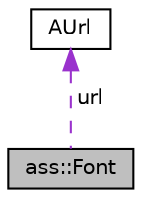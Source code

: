 digraph "ass::Font"
{
 // LATEX_PDF_SIZE
  edge [fontname="Helvetica",fontsize="10",labelfontname="Helvetica",labelfontsize="10"];
  node [fontname="Helvetica",fontsize="10",shape=record];
  Node1 [label="ass::Font",height=0.2,width=0.4,color="black", fillcolor="grey75", style="filled", fontcolor="black",tooltip="Controls the font of AView."];
  Node2 -> Node1 [dir="back",color="darkorchid3",fontsize="10",style="dashed",label=" url" ,fontname="Helvetica"];
  Node2 [label="AUrl",height=0.2,width=0.4,color="black", fillcolor="white", style="filled",URL="$classAUrl.html",tooltip="Uniform Resource Locator implementation."];
}
